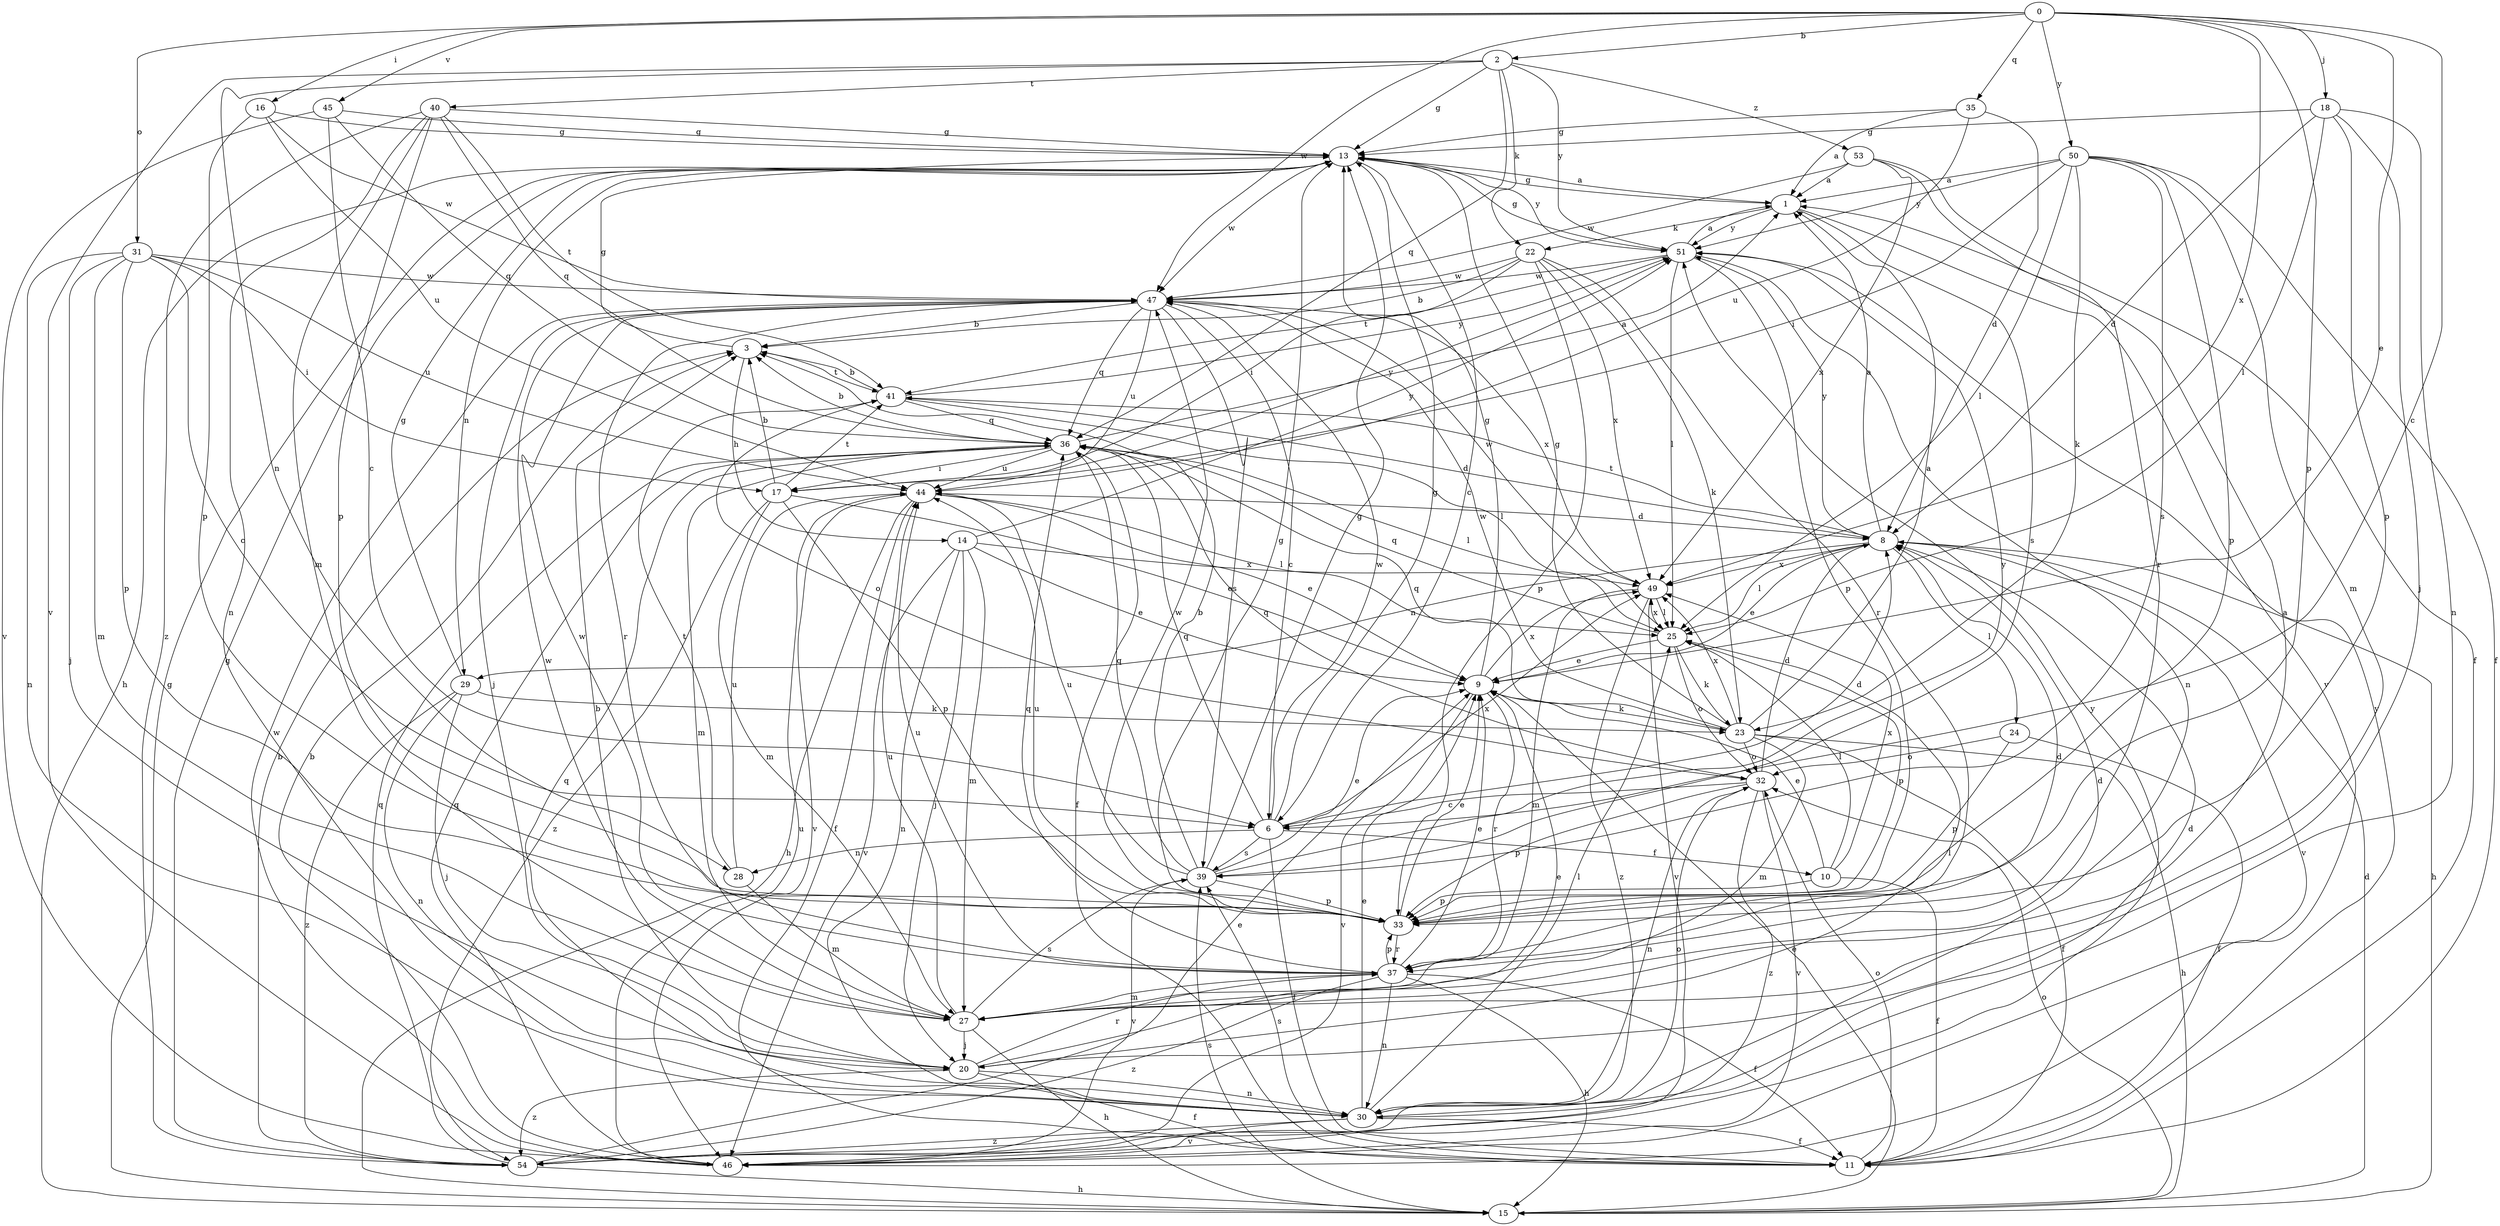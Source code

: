 strict digraph  {
0;
1;
2;
3;
6;
8;
9;
10;
11;
13;
14;
15;
16;
17;
18;
20;
22;
23;
24;
25;
27;
28;
29;
30;
31;
32;
33;
35;
36;
37;
39;
40;
41;
44;
45;
46;
47;
49;
50;
51;
53;
54;
0 -> 2  [label=b];
0 -> 6  [label=c];
0 -> 9  [label=e];
0 -> 16  [label=i];
0 -> 18  [label=j];
0 -> 31  [label=o];
0 -> 33  [label=p];
0 -> 35  [label=q];
0 -> 45  [label=v];
0 -> 47  [label=w];
0 -> 49  [label=x];
0 -> 50  [label=y];
1 -> 13  [label=g];
1 -> 22  [label=k];
1 -> 39  [label=s];
1 -> 46  [label=v];
1 -> 51  [label=y];
2 -> 13  [label=g];
2 -> 22  [label=k];
2 -> 28  [label=n];
2 -> 36  [label=q];
2 -> 40  [label=t];
2 -> 46  [label=v];
2 -> 51  [label=y];
2 -> 53  [label=z];
3 -> 13  [label=g];
3 -> 14  [label=h];
3 -> 41  [label=t];
6 -> 8  [label=d];
6 -> 10  [label=f];
6 -> 11  [label=f];
6 -> 13  [label=g];
6 -> 28  [label=n];
6 -> 36  [label=q];
6 -> 39  [label=s];
6 -> 47  [label=w];
6 -> 49  [label=x];
8 -> 1  [label=a];
8 -> 9  [label=e];
8 -> 15  [label=h];
8 -> 24  [label=l];
8 -> 25  [label=l];
8 -> 29  [label=n];
8 -> 41  [label=t];
8 -> 46  [label=v];
8 -> 49  [label=x];
8 -> 51  [label=y];
9 -> 13  [label=g];
9 -> 23  [label=k];
9 -> 37  [label=r];
9 -> 46  [label=v];
9 -> 49  [label=x];
10 -> 9  [label=e];
10 -> 11  [label=f];
10 -> 25  [label=l];
10 -> 33  [label=p];
10 -> 49  [label=x];
11 -> 32  [label=o];
11 -> 39  [label=s];
11 -> 51  [label=y];
13 -> 1  [label=a];
13 -> 6  [label=c];
13 -> 15  [label=h];
13 -> 29  [label=n];
13 -> 47  [label=w];
13 -> 51  [label=y];
14 -> 9  [label=e];
14 -> 20  [label=j];
14 -> 27  [label=m];
14 -> 30  [label=n];
14 -> 46  [label=v];
14 -> 49  [label=x];
14 -> 51  [label=y];
15 -> 8  [label=d];
15 -> 9  [label=e];
15 -> 13  [label=g];
15 -> 32  [label=o];
15 -> 39  [label=s];
16 -> 13  [label=g];
16 -> 33  [label=p];
16 -> 44  [label=u];
16 -> 47  [label=w];
17 -> 3  [label=b];
17 -> 9  [label=e];
17 -> 27  [label=m];
17 -> 33  [label=p];
17 -> 41  [label=t];
17 -> 51  [label=y];
17 -> 54  [label=z];
18 -> 8  [label=d];
18 -> 13  [label=g];
18 -> 20  [label=j];
18 -> 25  [label=l];
18 -> 30  [label=n];
18 -> 33  [label=p];
20 -> 3  [label=b];
20 -> 9  [label=e];
20 -> 11  [label=f];
20 -> 25  [label=l];
20 -> 30  [label=n];
20 -> 37  [label=r];
20 -> 54  [label=z];
22 -> 3  [label=b];
22 -> 17  [label=i];
22 -> 23  [label=k];
22 -> 33  [label=p];
22 -> 37  [label=r];
22 -> 47  [label=w];
22 -> 49  [label=x];
23 -> 1  [label=a];
23 -> 11  [label=f];
23 -> 13  [label=g];
23 -> 15  [label=h];
23 -> 27  [label=m];
23 -> 32  [label=o];
23 -> 36  [label=q];
23 -> 47  [label=w];
23 -> 49  [label=x];
24 -> 11  [label=f];
24 -> 32  [label=o];
24 -> 33  [label=p];
25 -> 9  [label=e];
25 -> 23  [label=k];
25 -> 32  [label=o];
25 -> 33  [label=p];
25 -> 36  [label=q];
25 -> 49  [label=x];
27 -> 1  [label=a];
27 -> 8  [label=d];
27 -> 15  [label=h];
27 -> 20  [label=j];
27 -> 39  [label=s];
27 -> 44  [label=u];
27 -> 47  [label=w];
28 -> 27  [label=m];
28 -> 41  [label=t];
28 -> 44  [label=u];
29 -> 13  [label=g];
29 -> 20  [label=j];
29 -> 23  [label=k];
29 -> 30  [label=n];
29 -> 54  [label=z];
30 -> 8  [label=d];
30 -> 9  [label=e];
30 -> 11  [label=f];
30 -> 25  [label=l];
30 -> 32  [label=o];
30 -> 36  [label=q];
30 -> 46  [label=v];
30 -> 54  [label=z];
31 -> 6  [label=c];
31 -> 17  [label=i];
31 -> 20  [label=j];
31 -> 27  [label=m];
31 -> 30  [label=n];
31 -> 33  [label=p];
31 -> 44  [label=u];
31 -> 47  [label=w];
32 -> 6  [label=c];
32 -> 8  [label=d];
32 -> 30  [label=n];
32 -> 33  [label=p];
32 -> 36  [label=q];
32 -> 46  [label=v];
32 -> 54  [label=z];
33 -> 9  [label=e];
33 -> 13  [label=g];
33 -> 37  [label=r];
33 -> 44  [label=u];
33 -> 47  [label=w];
35 -> 1  [label=a];
35 -> 8  [label=d];
35 -> 13  [label=g];
35 -> 44  [label=u];
36 -> 1  [label=a];
36 -> 3  [label=b];
36 -> 11  [label=f];
36 -> 17  [label=i];
36 -> 25  [label=l];
36 -> 27  [label=m];
36 -> 44  [label=u];
37 -> 8  [label=d];
37 -> 9  [label=e];
37 -> 11  [label=f];
37 -> 15  [label=h];
37 -> 27  [label=m];
37 -> 30  [label=n];
37 -> 33  [label=p];
37 -> 36  [label=q];
37 -> 44  [label=u];
37 -> 47  [label=w];
37 -> 54  [label=z];
39 -> 3  [label=b];
39 -> 9  [label=e];
39 -> 13  [label=g];
39 -> 33  [label=p];
39 -> 36  [label=q];
39 -> 44  [label=u];
39 -> 46  [label=v];
39 -> 51  [label=y];
40 -> 13  [label=g];
40 -> 27  [label=m];
40 -> 30  [label=n];
40 -> 33  [label=p];
40 -> 36  [label=q];
40 -> 41  [label=t];
40 -> 54  [label=z];
41 -> 3  [label=b];
41 -> 8  [label=d];
41 -> 25  [label=l];
41 -> 32  [label=o];
41 -> 36  [label=q];
41 -> 51  [label=y];
44 -> 8  [label=d];
44 -> 9  [label=e];
44 -> 11  [label=f];
44 -> 15  [label=h];
44 -> 25  [label=l];
44 -> 46  [label=v];
45 -> 6  [label=c];
45 -> 13  [label=g];
45 -> 36  [label=q];
45 -> 46  [label=v];
46 -> 3  [label=b];
46 -> 36  [label=q];
46 -> 44  [label=u];
46 -> 47  [label=w];
47 -> 3  [label=b];
47 -> 6  [label=c];
47 -> 20  [label=j];
47 -> 36  [label=q];
47 -> 37  [label=r];
47 -> 39  [label=s];
47 -> 44  [label=u];
47 -> 49  [label=x];
49 -> 25  [label=l];
49 -> 27  [label=m];
49 -> 46  [label=v];
49 -> 47  [label=w];
49 -> 54  [label=z];
50 -> 1  [label=a];
50 -> 11  [label=f];
50 -> 17  [label=i];
50 -> 23  [label=k];
50 -> 25  [label=l];
50 -> 27  [label=m];
50 -> 33  [label=p];
50 -> 39  [label=s];
50 -> 51  [label=y];
51 -> 1  [label=a];
51 -> 13  [label=g];
51 -> 25  [label=l];
51 -> 30  [label=n];
51 -> 33  [label=p];
51 -> 41  [label=t];
51 -> 47  [label=w];
53 -> 1  [label=a];
53 -> 11  [label=f];
53 -> 37  [label=r];
53 -> 47  [label=w];
53 -> 49  [label=x];
54 -> 3  [label=b];
54 -> 9  [label=e];
54 -> 13  [label=g];
54 -> 15  [label=h];
54 -> 36  [label=q];
54 -> 51  [label=y];
}

